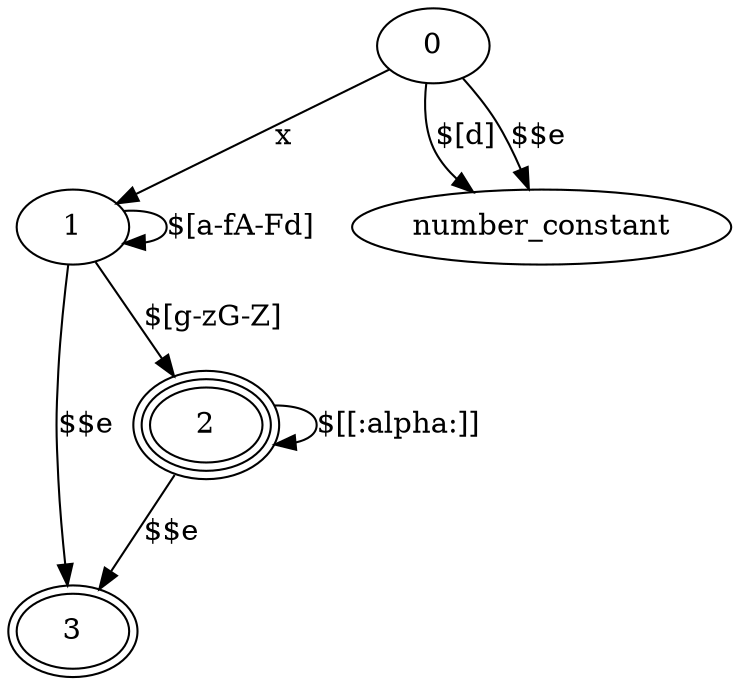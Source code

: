 digraph hex_number_constant {
    3 [peripheries=2]
    2 [peripheries=3]

    0 -> 1 [label="x"]
    0 -> number_constant [label="$[\d]"]
    0 -> number_constant [label="$$e"]

    1 -> 1 [label="$[a-fA-F\d]"]
    1 -> 2 [label="$[g-zG-Z]"]
    1 -> 3 [label="$$e"]

    2 -> 2 [label="$[[:alpha:]]"]
    2 -> 3 [label="$$e"]
}